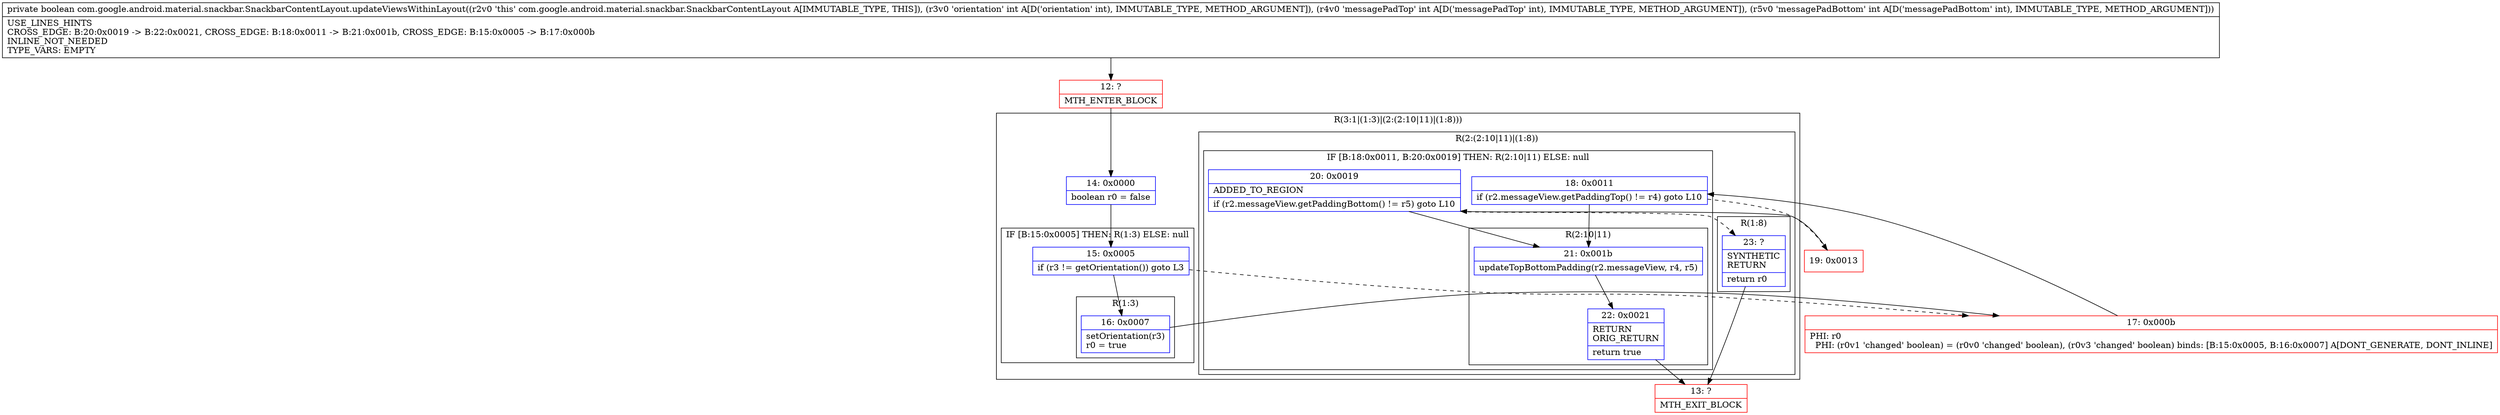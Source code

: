 digraph "CFG forcom.google.android.material.snackbar.SnackbarContentLayout.updateViewsWithinLayout(III)Z" {
subgraph cluster_Region_1136669652 {
label = "R(3:1|(1:3)|(2:(2:10|11)|(1:8)))";
node [shape=record,color=blue];
Node_14 [shape=record,label="{14\:\ 0x0000|boolean r0 = false\l}"];
subgraph cluster_IfRegion_1884669528 {
label = "IF [B:15:0x0005] THEN: R(1:3) ELSE: null";
node [shape=record,color=blue];
Node_15 [shape=record,label="{15\:\ 0x0005|if (r3 != getOrientation()) goto L3\l}"];
subgraph cluster_Region_2025616117 {
label = "R(1:3)";
node [shape=record,color=blue];
Node_16 [shape=record,label="{16\:\ 0x0007|setOrientation(r3)\lr0 = true\l}"];
}
}
subgraph cluster_Region_457890230 {
label = "R(2:(2:10|11)|(1:8))";
node [shape=record,color=blue];
subgraph cluster_IfRegion_153334366 {
label = "IF [B:18:0x0011, B:20:0x0019] THEN: R(2:10|11) ELSE: null";
node [shape=record,color=blue];
Node_18 [shape=record,label="{18\:\ 0x0011|if (r2.messageView.getPaddingTop() != r4) goto L10\l}"];
Node_20 [shape=record,label="{20\:\ 0x0019|ADDED_TO_REGION\l|if (r2.messageView.getPaddingBottom() != r5) goto L10\l}"];
subgraph cluster_Region_1657885979 {
label = "R(2:10|11)";
node [shape=record,color=blue];
Node_21 [shape=record,label="{21\:\ 0x001b|updateTopBottomPadding(r2.messageView, r4, r5)\l}"];
Node_22 [shape=record,label="{22\:\ 0x0021|RETURN\lORIG_RETURN\l|return true\l}"];
}
}
subgraph cluster_Region_1772472038 {
label = "R(1:8)";
node [shape=record,color=blue];
Node_23 [shape=record,label="{23\:\ ?|SYNTHETIC\lRETURN\l|return r0\l}"];
}
}
}
Node_12 [shape=record,color=red,label="{12\:\ ?|MTH_ENTER_BLOCK\l}"];
Node_17 [shape=record,color=red,label="{17\:\ 0x000b|PHI: r0 \l  PHI: (r0v1 'changed' boolean) = (r0v0 'changed' boolean), (r0v3 'changed' boolean) binds: [B:15:0x0005, B:16:0x0007] A[DONT_GENERATE, DONT_INLINE]\l}"];
Node_19 [shape=record,color=red,label="{19\:\ 0x0013}"];
Node_13 [shape=record,color=red,label="{13\:\ ?|MTH_EXIT_BLOCK\l}"];
MethodNode[shape=record,label="{private boolean com.google.android.material.snackbar.SnackbarContentLayout.updateViewsWithinLayout((r2v0 'this' com.google.android.material.snackbar.SnackbarContentLayout A[IMMUTABLE_TYPE, THIS]), (r3v0 'orientation' int A[D('orientation' int), IMMUTABLE_TYPE, METHOD_ARGUMENT]), (r4v0 'messagePadTop' int A[D('messagePadTop' int), IMMUTABLE_TYPE, METHOD_ARGUMENT]), (r5v0 'messagePadBottom' int A[D('messagePadBottom' int), IMMUTABLE_TYPE, METHOD_ARGUMENT]))  | USE_LINES_HINTS\lCROSS_EDGE: B:20:0x0019 \-\> B:22:0x0021, CROSS_EDGE: B:18:0x0011 \-\> B:21:0x001b, CROSS_EDGE: B:15:0x0005 \-\> B:17:0x000b\lINLINE_NOT_NEEDED\lTYPE_VARS: EMPTY\l}"];
MethodNode -> Node_12;Node_14 -> Node_15;
Node_15 -> Node_16;
Node_15 -> Node_17[style=dashed];
Node_16 -> Node_17;
Node_18 -> Node_19[style=dashed];
Node_18 -> Node_21;
Node_20 -> Node_21;
Node_20 -> Node_23[style=dashed];
Node_21 -> Node_22;
Node_22 -> Node_13;
Node_23 -> Node_13;
Node_12 -> Node_14;
Node_17 -> Node_18;
Node_19 -> Node_20;
}

